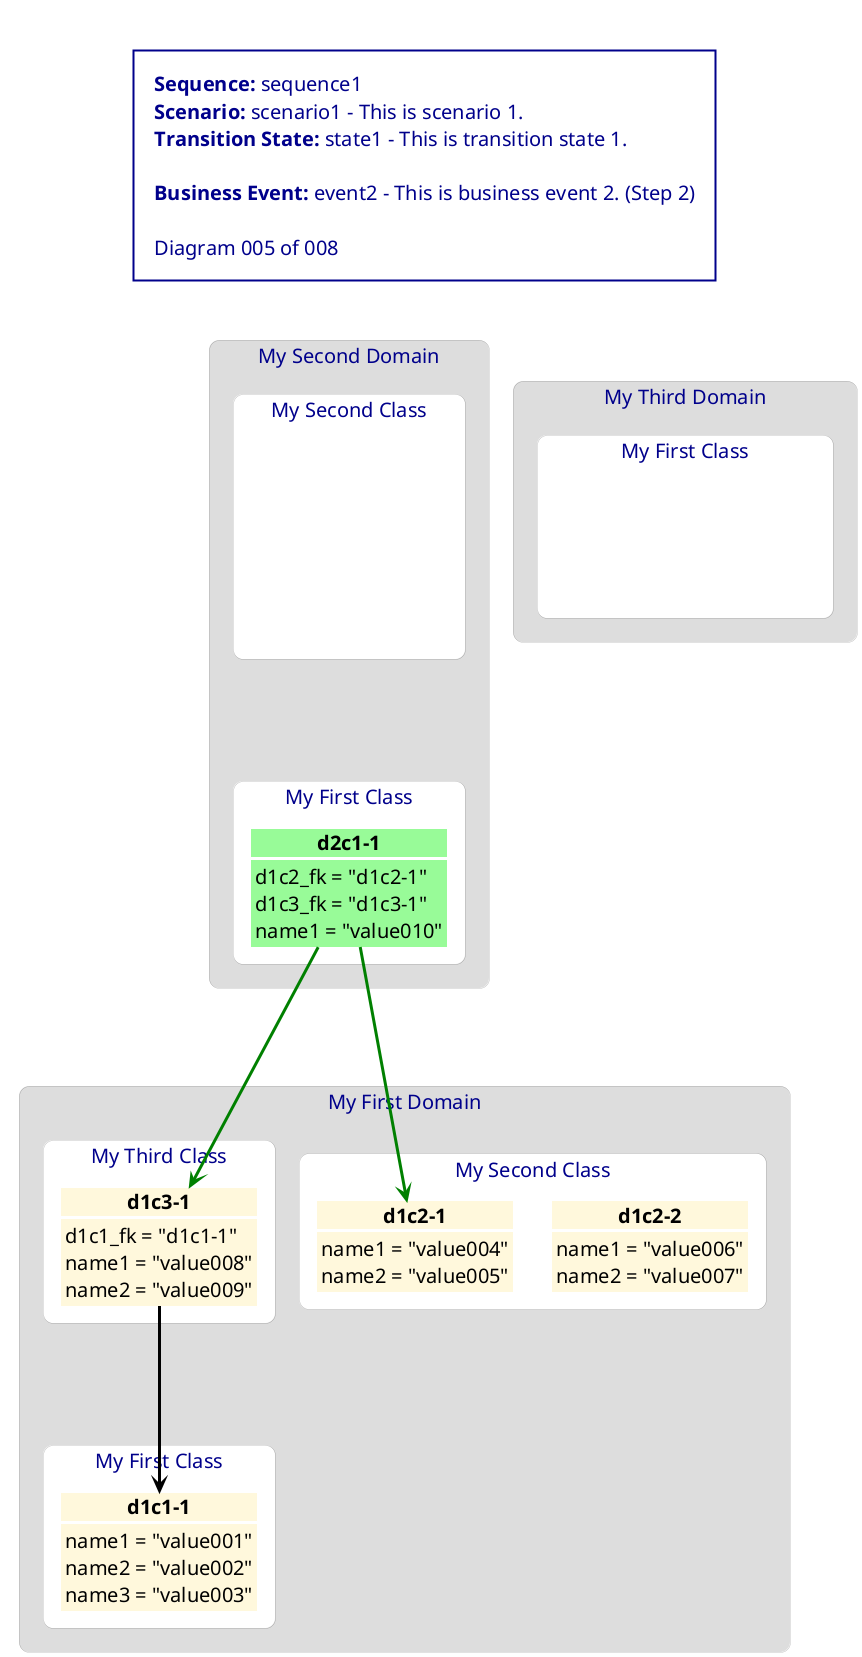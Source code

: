 @startuml sequence1_scenario1_state1_005_event2_002

<style>
    Shadowing false
    Rectangle {
        BackgroundColor white
        FontColor black
        FontSize 18
        FontStyle bold
        HorizontalAlignment left
        LineThickness 0
        RoundCorner 20
    }
    Object {
        BackgroundColor white
        FontColor white
        FontSize 20
        FontStyle normal
        HorizontalAlignment left
        LineColor white
        LineThickness 3
        RoundCorner 20
    }
    Arrow {
        LineThickness 3
        LineColor black
    }
    Title {
        BackgroundColor white
        FontColor darkblue
        FontSize 20
        FontStyle normal
        HorizontalAlignment left
        LineColor darkblue
        LineThickness 2
        Margin 50
        Padding 20
    }
</style>

title <b>Sequence:</b> sequence1\n<b>Scenario:</b> scenario1 - This is scenario 1.\n<b>Transition State:</b> state1 - This is transition state 1.\n\n<b>Business Event:</b> event2 - This is business event 2. (Step 2)\n\nDiagram 005 of 008

rectangle "My First Domain" as domain1 #DDDDDD {
    rectangle "My First Class" as domain1_class1 #white {
        object "<color:black><b>d1c1-1</b></color>" as domain1_class1_d1c1_1 #cornsilk {
            <color:black>name1 = "value001"</color>
            <color:black>name2 = "value002"</color>
            <color:black>name3 = "value003"</color>
        }
    }
    rectangle "My Second Class" as domain1_class2 #white {
        object "<color:black><b>d1c2-1</b></color>" as domain1_class2_d1c2_1 #cornsilk {
            <color:black>name1 = "value004"</color>
            <color:black>name2 = "value005"</color>
        }
        object "<color:black><b>d1c2-2</b></color>" as domain1_class2_d1c2_2 #cornsilk {
            <color:black>name1 = "value006"</color>
            <color:black>name2 = "value007"</color>
        }
   }
    rectangle "My Third Class" as domain1_class3 #white {
        object "<color:black><b>d1c3-1</b></color>" as domain1_class3_d1c3_1 #cornsilk {
            <color:black>d1c1_fk = "d1c1-1"</color>
            <color:black>name1 = "value008"</color>
            <color:black>name2 = "value009"</color>
        }
    }
}
rectangle "My Second Domain" as domain2 #DDDDDD {
    rectangle "My First Class" as domain2_class1 #white {
        object "<color:black><b>d2c1-1</b></color>" as domain2_class1_d2c1_1 #palegreen {
            <color:black>d1c2_fk = "d1c2-1"</color>
            <color:black>d1c3_fk = "d1c3-1"</color>
            <color:black>name1 = "value010"</color>
        }
    }
    rectangle "My Second Class" as domain2_class2 #white {
        object "<color:white><b>d2c2-1</b></color>" as domain2_class2_d2c2_1 #white {
            <color:white>d1c1_fk = "d1c1-1"</color>
            <color:white>d1c2_fk = "d1c2-1"</color>
            <color:white>d1c3_fk = "d1c3-1"</color>
            <color:white>d2c1_fk = "d2c1-1"</color>
            <color:white>name1 = "value011"</color>
            <color:white>name2 = "value012"</color>
        }
    }
}
rectangle "My Third Domain" as domain3 #DDDDDD {
    rectangle "My First Class" as domain3_class1 #white {
        object "<color:white><b>d3c1-1</b></color>" as domain3_class1_d3c1_1 #white {
            <color:white>d1c1_fk = "d1c1-1"</color>
            <color:white>d1c2_fk = "(d1c2-1,d1c2-2)"</color>
            <color:white>d2c1_fk = "d2c1-1"</color>
        }
    }
}

domain1_class3_d1c3_1 ----> domain1_class1_d1c1_1
domain2_class1_d2c1_1 ----> domain1_class2_d1c2_1 #green
domain2_class1_d2c1_1 ----> domain1_class3_d1c3_1 #green
domain2_class2_d2c2_1 --[hidden]--> domain1_class1_d1c1_1
domain2_class2_d2c2_1 --[hidden]--> domain1_class2_d1c2_1
domain2_class2_d2c2_1 --[hidden]--> domain1_class3_d1c3_1
domain2_class2_d2c2_1 --[hidden]--> domain2_class1_d2c1_1
domain3_class1_d3c1_1 --[hidden]--> domain1_class1_d1c1_1
domain3_class1_d3c1_1 --[hidden]--> domain1_class2_d1c2_1
domain3_class1_d3c1_1 --[hidden]--> domain1_class2_d1c2_2
domain3_class1_d3c1_1 --[hidden]--> domain2_class1_d2c1_1

@enduml
